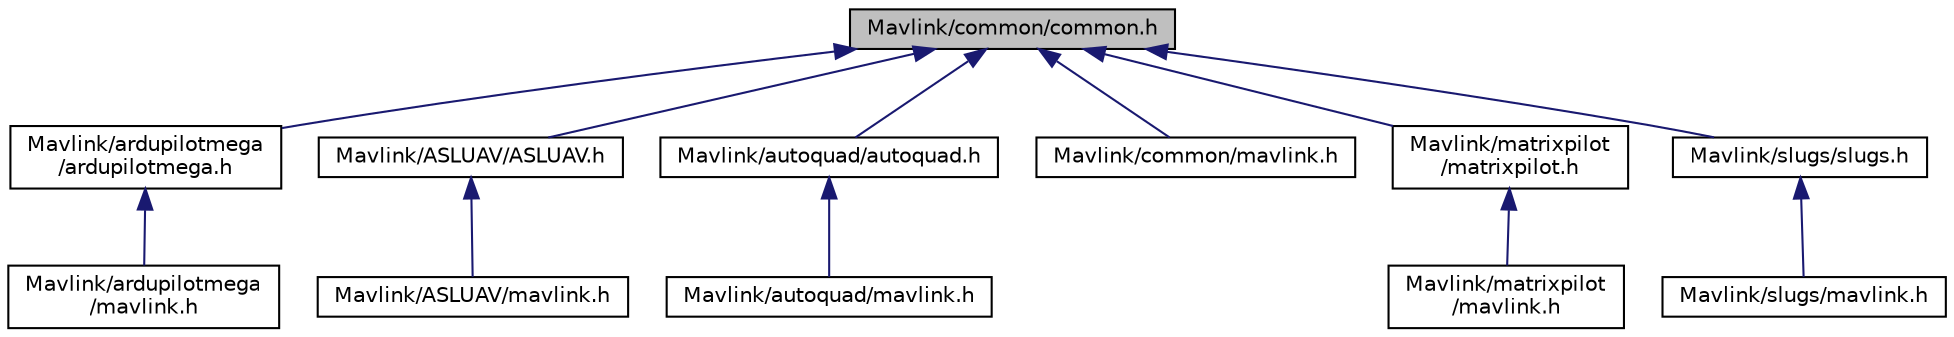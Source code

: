 digraph "Mavlink/common/common.h"
{
  edge [fontname="Helvetica",fontsize="10",labelfontname="Helvetica",labelfontsize="10"];
  node [fontname="Helvetica",fontsize="10",shape=record];
  Node149 [label="Mavlink/common/common.h",height=0.2,width=0.4,color="black", fillcolor="grey75", style="filled", fontcolor="black"];
  Node149 -> Node150 [dir="back",color="midnightblue",fontsize="10",style="solid",fontname="Helvetica"];
  Node150 [label="Mavlink/ardupilotmega\l/ardupilotmega.h",height=0.2,width=0.4,color="black", fillcolor="white", style="filled",URL="$ardupilotmega_8h.html",tooltip="MAVLink comm protocol generated from ardupilotmega.xml. "];
  Node150 -> Node151 [dir="back",color="midnightblue",fontsize="10",style="solid",fontname="Helvetica"];
  Node151 [label="Mavlink/ardupilotmega\l/mavlink.h",height=0.2,width=0.4,color="black", fillcolor="white", style="filled",URL="$ardupilotmega_2mavlink_8h.html",tooltip="MAVLink comm protocol built from ardupilotmega.xml. "];
  Node149 -> Node152 [dir="back",color="midnightblue",fontsize="10",style="solid",fontname="Helvetica"];
  Node152 [label="Mavlink/ASLUAV/ASLUAV.h",height=0.2,width=0.4,color="black", fillcolor="white", style="filled",URL="$_a_s_l_u_a_v_8h.html",tooltip="MAVLink comm protocol generated from ASLUAV.xml. "];
  Node152 -> Node153 [dir="back",color="midnightblue",fontsize="10",style="solid",fontname="Helvetica"];
  Node153 [label="Mavlink/ASLUAV/mavlink.h",height=0.2,width=0.4,color="black", fillcolor="white", style="filled",URL="$_a_s_l_u_a_v_2mavlink_8h.html",tooltip="MAVLink comm protocol built from ASLUAV.xml. "];
  Node149 -> Node154 [dir="back",color="midnightblue",fontsize="10",style="solid",fontname="Helvetica"];
  Node154 [label="Mavlink/autoquad/autoquad.h",height=0.2,width=0.4,color="black", fillcolor="white", style="filled",URL="$autoquad_8h.html",tooltip="MAVLink comm protocol generated from autoquad.xml. "];
  Node154 -> Node155 [dir="back",color="midnightblue",fontsize="10",style="solid",fontname="Helvetica"];
  Node155 [label="Mavlink/autoquad/mavlink.h",height=0.2,width=0.4,color="black", fillcolor="white", style="filled",URL="$autoquad_2mavlink_8h.html",tooltip="MAVLink comm protocol built from autoquad.xml. "];
  Node149 -> Node156 [dir="back",color="midnightblue",fontsize="10",style="solid",fontname="Helvetica"];
  Node156 [label="Mavlink/common/mavlink.h",height=0.2,width=0.4,color="black", fillcolor="white", style="filled",URL="$common_2mavlink_8h.html",tooltip="MAVLink comm protocol built from common.xml. "];
  Node149 -> Node157 [dir="back",color="midnightblue",fontsize="10",style="solid",fontname="Helvetica"];
  Node157 [label="Mavlink/matrixpilot\l/matrixpilot.h",height=0.2,width=0.4,color="black", fillcolor="white", style="filled",URL="$matrixpilot_8h.html",tooltip="MAVLink comm protocol generated from matrixpilot.xml. "];
  Node157 -> Node158 [dir="back",color="midnightblue",fontsize="10",style="solid",fontname="Helvetica"];
  Node158 [label="Mavlink/matrixpilot\l/mavlink.h",height=0.2,width=0.4,color="black", fillcolor="white", style="filled",URL="$matrixpilot_2mavlink_8h.html",tooltip="MAVLink comm protocol built from matrixpilot.xml. "];
  Node149 -> Node159 [dir="back",color="midnightblue",fontsize="10",style="solid",fontname="Helvetica"];
  Node159 [label="Mavlink/slugs/slugs.h",height=0.2,width=0.4,color="black", fillcolor="white", style="filled",URL="$slugs_8h.html",tooltip="MAVLink comm protocol generated from slugs.xml. "];
  Node159 -> Node160 [dir="back",color="midnightblue",fontsize="10",style="solid",fontname="Helvetica"];
  Node160 [label="Mavlink/slugs/mavlink.h",height=0.2,width=0.4,color="black", fillcolor="white", style="filled",URL="$slugs_2mavlink_8h.html",tooltip="MAVLink comm protocol built from slugs.xml. "];
}
